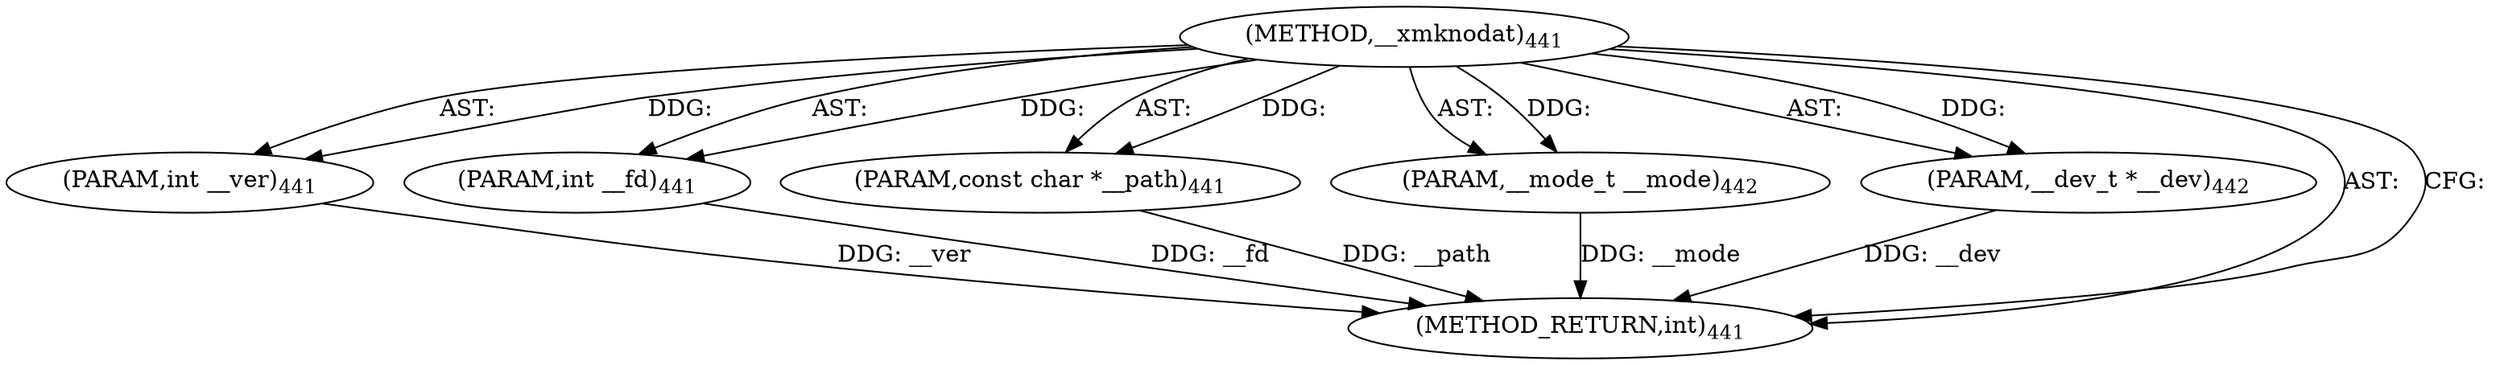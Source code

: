 digraph "__xmknodat" {  
"33548" [label = <(METHOD,__xmknodat)<SUB>441</SUB>> ]
"33549" [label = <(PARAM,int __ver)<SUB>441</SUB>> ]
"33550" [label = <(PARAM,int __fd)<SUB>441</SUB>> ]
"33551" [label = <(PARAM,const char *__path)<SUB>441</SUB>> ]
"33552" [label = <(PARAM,__mode_t __mode)<SUB>442</SUB>> ]
"33553" [label = <(PARAM,__dev_t *__dev)<SUB>442</SUB>> ]
"33554" [label = <(METHOD_RETURN,int)<SUB>441</SUB>> ]
  "33548" -> "33549"  [ label = "AST: "] 
  "33548" -> "33550"  [ label = "AST: "] 
  "33548" -> "33551"  [ label = "AST: "] 
  "33548" -> "33552"  [ label = "AST: "] 
  "33548" -> "33553"  [ label = "AST: "] 
  "33548" -> "33554"  [ label = "AST: "] 
  "33548" -> "33554"  [ label = "CFG: "] 
  "33549" -> "33554"  [ label = "DDG: __ver"] 
  "33550" -> "33554"  [ label = "DDG: __fd"] 
  "33551" -> "33554"  [ label = "DDG: __path"] 
  "33552" -> "33554"  [ label = "DDG: __mode"] 
  "33553" -> "33554"  [ label = "DDG: __dev"] 
  "33548" -> "33549"  [ label = "DDG: "] 
  "33548" -> "33550"  [ label = "DDG: "] 
  "33548" -> "33551"  [ label = "DDG: "] 
  "33548" -> "33552"  [ label = "DDG: "] 
  "33548" -> "33553"  [ label = "DDG: "] 
}
